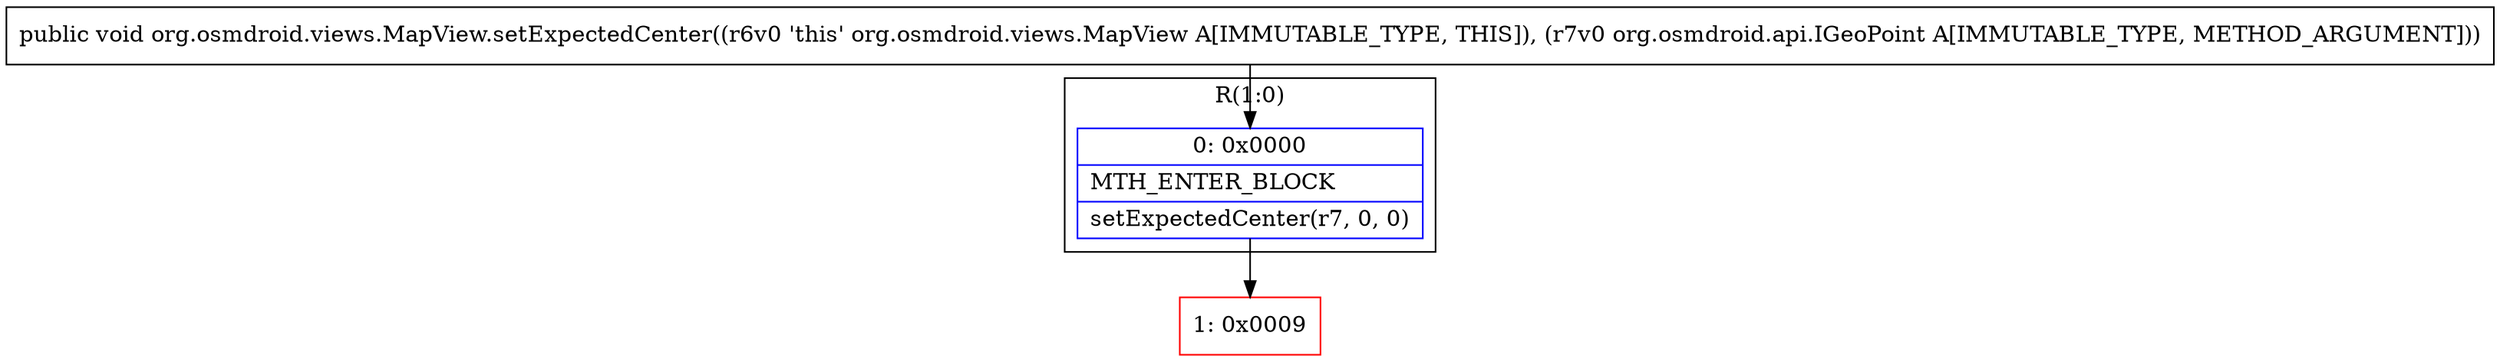digraph "CFG fororg.osmdroid.views.MapView.setExpectedCenter(Lorg\/osmdroid\/api\/IGeoPoint;)V" {
subgraph cluster_Region_2025232820 {
label = "R(1:0)";
node [shape=record,color=blue];
Node_0 [shape=record,label="{0\:\ 0x0000|MTH_ENTER_BLOCK\l|setExpectedCenter(r7, 0, 0)\l}"];
}
Node_1 [shape=record,color=red,label="{1\:\ 0x0009}"];
MethodNode[shape=record,label="{public void org.osmdroid.views.MapView.setExpectedCenter((r6v0 'this' org.osmdroid.views.MapView A[IMMUTABLE_TYPE, THIS]), (r7v0 org.osmdroid.api.IGeoPoint A[IMMUTABLE_TYPE, METHOD_ARGUMENT])) }"];
MethodNode -> Node_0;
Node_0 -> Node_1;
}

